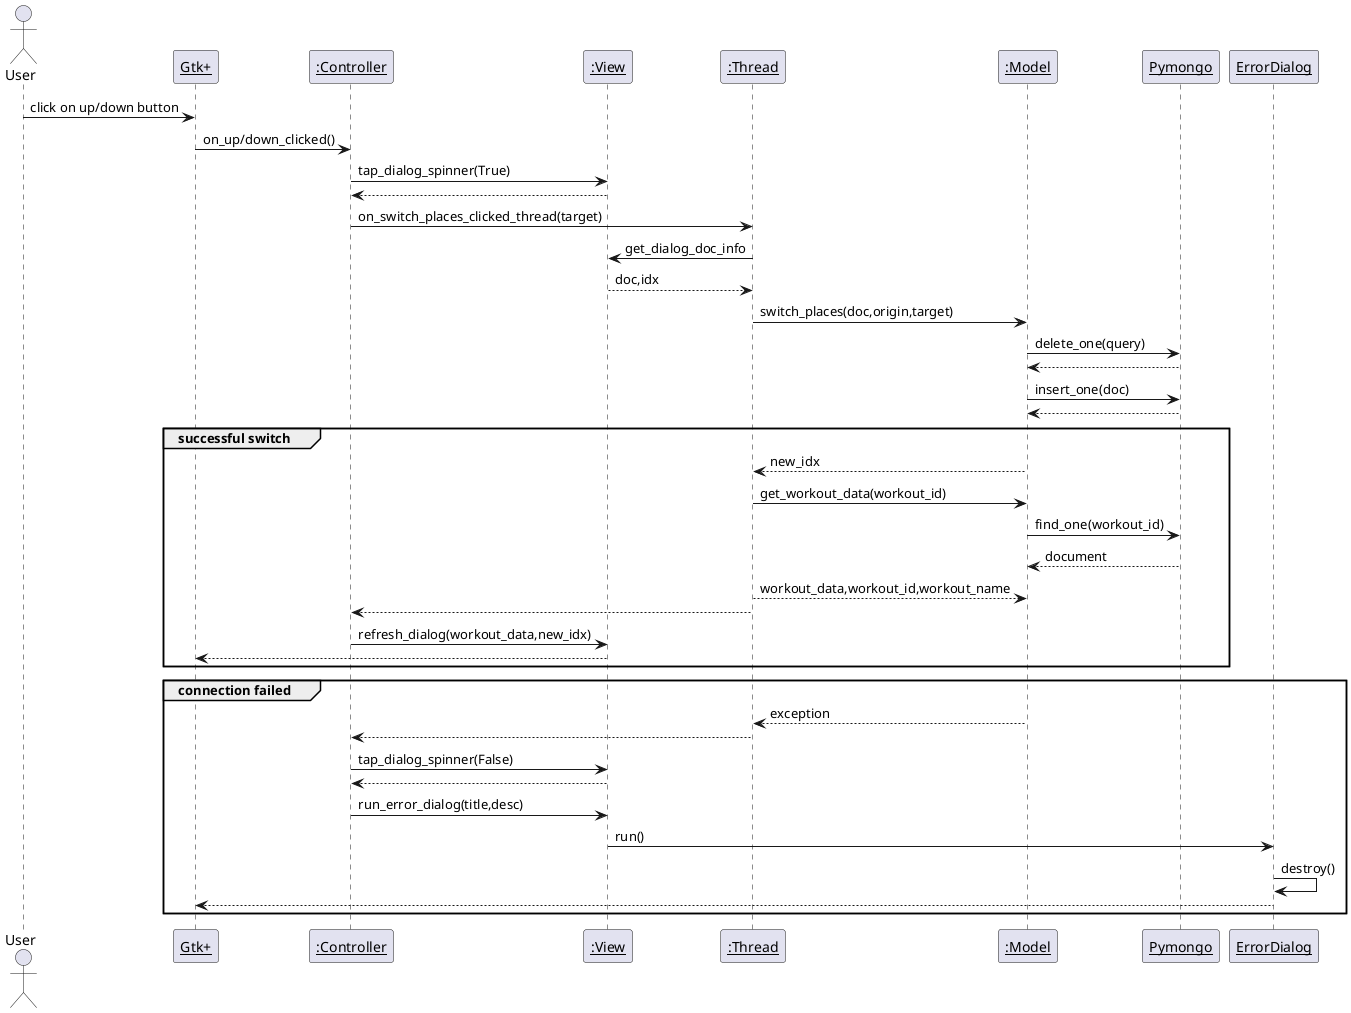 @startuml

actor "User" as user
participant "__Gtk+__" as gtk
participant "__:Controller__" as controller
participant "__:View__" as view
participant "__:Thread__" as thread
participant "__:Model__" as model
participant "__Pymongo__" as mongo
participant "__ErrorDialog__" as error

user -> gtk : click on up/down button
gtk -> controller : on_up/down_clicked()
controller -> view : tap_dialog_spinner(True)
controller<--view :
controller->thread : on_switch_places_clicked_thread(target)
thread->view:get_dialog_doc_info
thread<--view:doc,idx
thread->model:switch_places(doc,origin,target)
model->mongo:delete_one(query)
model<--mongo:
model->mongo:insert_one(doc)
model<--mongo:
group successful switch
thread<--model:new_idx
thread->model:get_workout_data(workout_id)
model->mongo:find_one(workout_id)
model<--mongo:document
model<--thread:workout_data,workout_id,workout_name
controller<--thread:
controller->view: refresh_dialog(workout_data,new_idx)
gtk<--view:
end
group connection failed
thread<--model:exception
controller<--thread:
controller->view:tap_dialog_spinner(False)
controller<--view:
controller->view:run_error_dialog(title,desc)
view->error:run()
error->error:destroy()
gtk<--error:
end
@enduml
